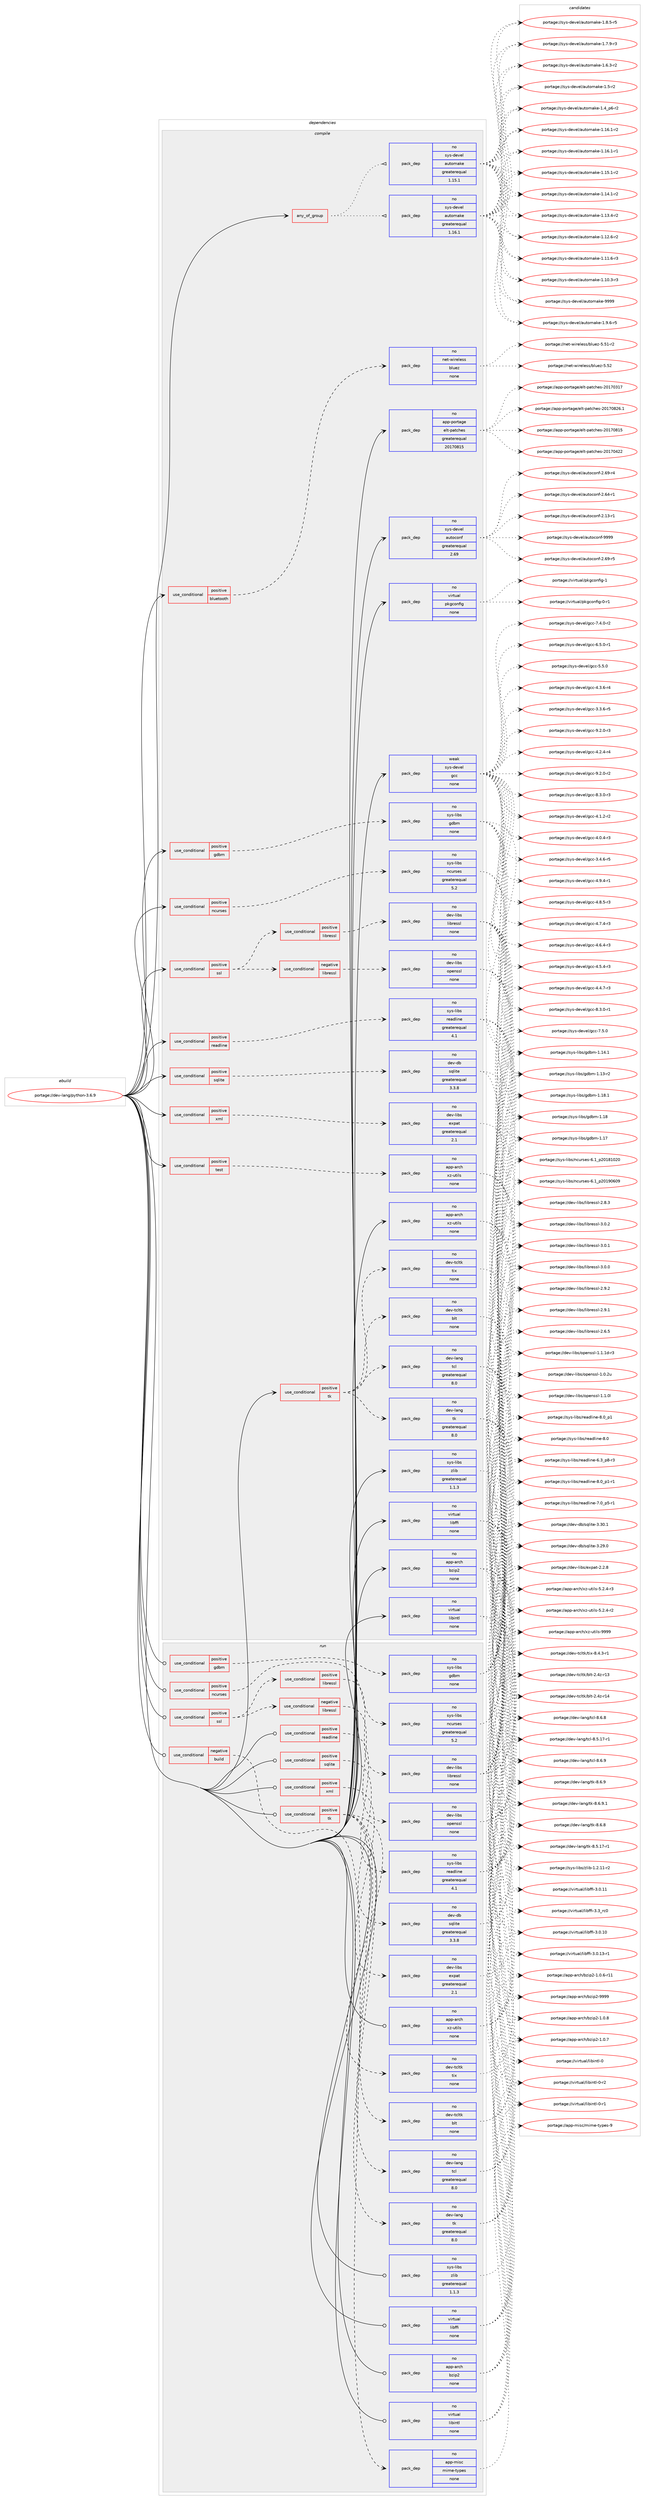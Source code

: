 digraph prolog {

# *************
# Graph options
# *************

newrank=true;
concentrate=true;
compound=true;
graph [rankdir=LR,fontname=Helvetica,fontsize=10,ranksep=1.5];#, ranksep=2.5, nodesep=0.2];
edge  [arrowhead=vee];
node  [fontname=Helvetica,fontsize=10];

# **********
# The ebuild
# **********

subgraph cluster_leftcol {
color=gray;
label=<<i>ebuild</i>>;
id [label="portage://dev-lang/python-3.6.9", color=red, width=4, href="../dev-lang/python-3.6.9.svg"];
}

# ****************
# The dependencies
# ****************

subgraph cluster_midcol {
color=gray;
label=<<i>dependencies</i>>;
subgraph cluster_compile {
fillcolor="#eeeeee";
style=filled;
label=<<i>compile</i>>;
subgraph any5213 {
dependency519030 [label=<<TABLE BORDER="0" CELLBORDER="1" CELLSPACING="0" CELLPADDING="4"><TR><TD CELLPADDING="10">any_of_group</TD></TR></TABLE>>, shape=none, color=red];subgraph pack386563 {
dependency519031 [label=<<TABLE BORDER="0" CELLBORDER="1" CELLSPACING="0" CELLPADDING="4" WIDTH="220"><TR><TD ROWSPAN="6" CELLPADDING="30">pack_dep</TD></TR><TR><TD WIDTH="110">no</TD></TR><TR><TD>sys-devel</TD></TR><TR><TD>automake</TD></TR><TR><TD>greaterequal</TD></TR><TR><TD>1.16.1</TD></TR></TABLE>>, shape=none, color=blue];
}
dependency519030:e -> dependency519031:w [weight=20,style="dotted",arrowhead="oinv"];
subgraph pack386564 {
dependency519032 [label=<<TABLE BORDER="0" CELLBORDER="1" CELLSPACING="0" CELLPADDING="4" WIDTH="220"><TR><TD ROWSPAN="6" CELLPADDING="30">pack_dep</TD></TR><TR><TD WIDTH="110">no</TD></TR><TR><TD>sys-devel</TD></TR><TR><TD>automake</TD></TR><TR><TD>greaterequal</TD></TR><TR><TD>1.15.1</TD></TR></TABLE>>, shape=none, color=blue];
}
dependency519030:e -> dependency519032:w [weight=20,style="dotted",arrowhead="oinv"];
}
id:e -> dependency519030:w [weight=20,style="solid",arrowhead="vee"];
subgraph cond127017 {
dependency519033 [label=<<TABLE BORDER="0" CELLBORDER="1" CELLSPACING="0" CELLPADDING="4"><TR><TD ROWSPAN="3" CELLPADDING="10">use_conditional</TD></TR><TR><TD>positive</TD></TR><TR><TD>bluetooth</TD></TR></TABLE>>, shape=none, color=red];
subgraph pack386565 {
dependency519034 [label=<<TABLE BORDER="0" CELLBORDER="1" CELLSPACING="0" CELLPADDING="4" WIDTH="220"><TR><TD ROWSPAN="6" CELLPADDING="30">pack_dep</TD></TR><TR><TD WIDTH="110">no</TD></TR><TR><TD>net-wireless</TD></TR><TR><TD>bluez</TD></TR><TR><TD>none</TD></TR><TR><TD></TD></TR></TABLE>>, shape=none, color=blue];
}
dependency519033:e -> dependency519034:w [weight=20,style="dashed",arrowhead="vee"];
}
id:e -> dependency519033:w [weight=20,style="solid",arrowhead="vee"];
subgraph cond127018 {
dependency519035 [label=<<TABLE BORDER="0" CELLBORDER="1" CELLSPACING="0" CELLPADDING="4"><TR><TD ROWSPAN="3" CELLPADDING="10">use_conditional</TD></TR><TR><TD>positive</TD></TR><TR><TD>gdbm</TD></TR></TABLE>>, shape=none, color=red];
subgraph pack386566 {
dependency519036 [label=<<TABLE BORDER="0" CELLBORDER="1" CELLSPACING="0" CELLPADDING="4" WIDTH="220"><TR><TD ROWSPAN="6" CELLPADDING="30">pack_dep</TD></TR><TR><TD WIDTH="110">no</TD></TR><TR><TD>sys-libs</TD></TR><TR><TD>gdbm</TD></TR><TR><TD>none</TD></TR><TR><TD></TD></TR></TABLE>>, shape=none, color=blue];
}
dependency519035:e -> dependency519036:w [weight=20,style="dashed",arrowhead="vee"];
}
id:e -> dependency519035:w [weight=20,style="solid",arrowhead="vee"];
subgraph cond127019 {
dependency519037 [label=<<TABLE BORDER="0" CELLBORDER="1" CELLSPACING="0" CELLPADDING="4"><TR><TD ROWSPAN="3" CELLPADDING="10">use_conditional</TD></TR><TR><TD>positive</TD></TR><TR><TD>ncurses</TD></TR></TABLE>>, shape=none, color=red];
subgraph pack386567 {
dependency519038 [label=<<TABLE BORDER="0" CELLBORDER="1" CELLSPACING="0" CELLPADDING="4" WIDTH="220"><TR><TD ROWSPAN="6" CELLPADDING="30">pack_dep</TD></TR><TR><TD WIDTH="110">no</TD></TR><TR><TD>sys-libs</TD></TR><TR><TD>ncurses</TD></TR><TR><TD>greaterequal</TD></TR><TR><TD>5.2</TD></TR></TABLE>>, shape=none, color=blue];
}
dependency519037:e -> dependency519038:w [weight=20,style="dashed",arrowhead="vee"];
}
id:e -> dependency519037:w [weight=20,style="solid",arrowhead="vee"];
subgraph cond127020 {
dependency519039 [label=<<TABLE BORDER="0" CELLBORDER="1" CELLSPACING="0" CELLPADDING="4"><TR><TD ROWSPAN="3" CELLPADDING="10">use_conditional</TD></TR><TR><TD>positive</TD></TR><TR><TD>readline</TD></TR></TABLE>>, shape=none, color=red];
subgraph pack386568 {
dependency519040 [label=<<TABLE BORDER="0" CELLBORDER="1" CELLSPACING="0" CELLPADDING="4" WIDTH="220"><TR><TD ROWSPAN="6" CELLPADDING="30">pack_dep</TD></TR><TR><TD WIDTH="110">no</TD></TR><TR><TD>sys-libs</TD></TR><TR><TD>readline</TD></TR><TR><TD>greaterequal</TD></TR><TR><TD>4.1</TD></TR></TABLE>>, shape=none, color=blue];
}
dependency519039:e -> dependency519040:w [weight=20,style="dashed",arrowhead="vee"];
}
id:e -> dependency519039:w [weight=20,style="solid",arrowhead="vee"];
subgraph cond127021 {
dependency519041 [label=<<TABLE BORDER="0" CELLBORDER="1" CELLSPACING="0" CELLPADDING="4"><TR><TD ROWSPAN="3" CELLPADDING="10">use_conditional</TD></TR><TR><TD>positive</TD></TR><TR><TD>sqlite</TD></TR></TABLE>>, shape=none, color=red];
subgraph pack386569 {
dependency519042 [label=<<TABLE BORDER="0" CELLBORDER="1" CELLSPACING="0" CELLPADDING="4" WIDTH="220"><TR><TD ROWSPAN="6" CELLPADDING="30">pack_dep</TD></TR><TR><TD WIDTH="110">no</TD></TR><TR><TD>dev-db</TD></TR><TR><TD>sqlite</TD></TR><TR><TD>greaterequal</TD></TR><TR><TD>3.3.8</TD></TR></TABLE>>, shape=none, color=blue];
}
dependency519041:e -> dependency519042:w [weight=20,style="dashed",arrowhead="vee"];
}
id:e -> dependency519041:w [weight=20,style="solid",arrowhead="vee"];
subgraph cond127022 {
dependency519043 [label=<<TABLE BORDER="0" CELLBORDER="1" CELLSPACING="0" CELLPADDING="4"><TR><TD ROWSPAN="3" CELLPADDING="10">use_conditional</TD></TR><TR><TD>positive</TD></TR><TR><TD>ssl</TD></TR></TABLE>>, shape=none, color=red];
subgraph cond127023 {
dependency519044 [label=<<TABLE BORDER="0" CELLBORDER="1" CELLSPACING="0" CELLPADDING="4"><TR><TD ROWSPAN="3" CELLPADDING="10">use_conditional</TD></TR><TR><TD>negative</TD></TR><TR><TD>libressl</TD></TR></TABLE>>, shape=none, color=red];
subgraph pack386570 {
dependency519045 [label=<<TABLE BORDER="0" CELLBORDER="1" CELLSPACING="0" CELLPADDING="4" WIDTH="220"><TR><TD ROWSPAN="6" CELLPADDING="30">pack_dep</TD></TR><TR><TD WIDTH="110">no</TD></TR><TR><TD>dev-libs</TD></TR><TR><TD>openssl</TD></TR><TR><TD>none</TD></TR><TR><TD></TD></TR></TABLE>>, shape=none, color=blue];
}
dependency519044:e -> dependency519045:w [weight=20,style="dashed",arrowhead="vee"];
}
dependency519043:e -> dependency519044:w [weight=20,style="dashed",arrowhead="vee"];
subgraph cond127024 {
dependency519046 [label=<<TABLE BORDER="0" CELLBORDER="1" CELLSPACING="0" CELLPADDING="4"><TR><TD ROWSPAN="3" CELLPADDING="10">use_conditional</TD></TR><TR><TD>positive</TD></TR><TR><TD>libressl</TD></TR></TABLE>>, shape=none, color=red];
subgraph pack386571 {
dependency519047 [label=<<TABLE BORDER="0" CELLBORDER="1" CELLSPACING="0" CELLPADDING="4" WIDTH="220"><TR><TD ROWSPAN="6" CELLPADDING="30">pack_dep</TD></TR><TR><TD WIDTH="110">no</TD></TR><TR><TD>dev-libs</TD></TR><TR><TD>libressl</TD></TR><TR><TD>none</TD></TR><TR><TD></TD></TR></TABLE>>, shape=none, color=blue];
}
dependency519046:e -> dependency519047:w [weight=20,style="dashed",arrowhead="vee"];
}
dependency519043:e -> dependency519046:w [weight=20,style="dashed",arrowhead="vee"];
}
id:e -> dependency519043:w [weight=20,style="solid",arrowhead="vee"];
subgraph cond127025 {
dependency519048 [label=<<TABLE BORDER="0" CELLBORDER="1" CELLSPACING="0" CELLPADDING="4"><TR><TD ROWSPAN="3" CELLPADDING="10">use_conditional</TD></TR><TR><TD>positive</TD></TR><TR><TD>test</TD></TR></TABLE>>, shape=none, color=red];
subgraph pack386572 {
dependency519049 [label=<<TABLE BORDER="0" CELLBORDER="1" CELLSPACING="0" CELLPADDING="4" WIDTH="220"><TR><TD ROWSPAN="6" CELLPADDING="30">pack_dep</TD></TR><TR><TD WIDTH="110">no</TD></TR><TR><TD>app-arch</TD></TR><TR><TD>xz-utils</TD></TR><TR><TD>none</TD></TR><TR><TD></TD></TR></TABLE>>, shape=none, color=blue];
}
dependency519048:e -> dependency519049:w [weight=20,style="dashed",arrowhead="vee"];
}
id:e -> dependency519048:w [weight=20,style="solid",arrowhead="vee"];
subgraph cond127026 {
dependency519050 [label=<<TABLE BORDER="0" CELLBORDER="1" CELLSPACING="0" CELLPADDING="4"><TR><TD ROWSPAN="3" CELLPADDING="10">use_conditional</TD></TR><TR><TD>positive</TD></TR><TR><TD>tk</TD></TR></TABLE>>, shape=none, color=red];
subgraph pack386573 {
dependency519051 [label=<<TABLE BORDER="0" CELLBORDER="1" CELLSPACING="0" CELLPADDING="4" WIDTH="220"><TR><TD ROWSPAN="6" CELLPADDING="30">pack_dep</TD></TR><TR><TD WIDTH="110">no</TD></TR><TR><TD>dev-lang</TD></TR><TR><TD>tcl</TD></TR><TR><TD>greaterequal</TD></TR><TR><TD>8.0</TD></TR></TABLE>>, shape=none, color=blue];
}
dependency519050:e -> dependency519051:w [weight=20,style="dashed",arrowhead="vee"];
subgraph pack386574 {
dependency519052 [label=<<TABLE BORDER="0" CELLBORDER="1" CELLSPACING="0" CELLPADDING="4" WIDTH="220"><TR><TD ROWSPAN="6" CELLPADDING="30">pack_dep</TD></TR><TR><TD WIDTH="110">no</TD></TR><TR><TD>dev-lang</TD></TR><TR><TD>tk</TD></TR><TR><TD>greaterequal</TD></TR><TR><TD>8.0</TD></TR></TABLE>>, shape=none, color=blue];
}
dependency519050:e -> dependency519052:w [weight=20,style="dashed",arrowhead="vee"];
subgraph pack386575 {
dependency519053 [label=<<TABLE BORDER="0" CELLBORDER="1" CELLSPACING="0" CELLPADDING="4" WIDTH="220"><TR><TD ROWSPAN="6" CELLPADDING="30">pack_dep</TD></TR><TR><TD WIDTH="110">no</TD></TR><TR><TD>dev-tcltk</TD></TR><TR><TD>blt</TD></TR><TR><TD>none</TD></TR><TR><TD></TD></TR></TABLE>>, shape=none, color=blue];
}
dependency519050:e -> dependency519053:w [weight=20,style="dashed",arrowhead="vee"];
subgraph pack386576 {
dependency519054 [label=<<TABLE BORDER="0" CELLBORDER="1" CELLSPACING="0" CELLPADDING="4" WIDTH="220"><TR><TD ROWSPAN="6" CELLPADDING="30">pack_dep</TD></TR><TR><TD WIDTH="110">no</TD></TR><TR><TD>dev-tcltk</TD></TR><TR><TD>tix</TD></TR><TR><TD>none</TD></TR><TR><TD></TD></TR></TABLE>>, shape=none, color=blue];
}
dependency519050:e -> dependency519054:w [weight=20,style="dashed",arrowhead="vee"];
}
id:e -> dependency519050:w [weight=20,style="solid",arrowhead="vee"];
subgraph cond127027 {
dependency519055 [label=<<TABLE BORDER="0" CELLBORDER="1" CELLSPACING="0" CELLPADDING="4"><TR><TD ROWSPAN="3" CELLPADDING="10">use_conditional</TD></TR><TR><TD>positive</TD></TR><TR><TD>xml</TD></TR></TABLE>>, shape=none, color=red];
subgraph pack386577 {
dependency519056 [label=<<TABLE BORDER="0" CELLBORDER="1" CELLSPACING="0" CELLPADDING="4" WIDTH="220"><TR><TD ROWSPAN="6" CELLPADDING="30">pack_dep</TD></TR><TR><TD WIDTH="110">no</TD></TR><TR><TD>dev-libs</TD></TR><TR><TD>expat</TD></TR><TR><TD>greaterequal</TD></TR><TR><TD>2.1</TD></TR></TABLE>>, shape=none, color=blue];
}
dependency519055:e -> dependency519056:w [weight=20,style="dashed",arrowhead="vee"];
}
id:e -> dependency519055:w [weight=20,style="solid",arrowhead="vee"];
subgraph pack386578 {
dependency519057 [label=<<TABLE BORDER="0" CELLBORDER="1" CELLSPACING="0" CELLPADDING="4" WIDTH="220"><TR><TD ROWSPAN="6" CELLPADDING="30">pack_dep</TD></TR><TR><TD WIDTH="110">no</TD></TR><TR><TD>app-arch</TD></TR><TR><TD>bzip2</TD></TR><TR><TD>none</TD></TR><TR><TD></TD></TR></TABLE>>, shape=none, color=blue];
}
id:e -> dependency519057:w [weight=20,style="solid",arrowhead="vee"];
subgraph pack386579 {
dependency519058 [label=<<TABLE BORDER="0" CELLBORDER="1" CELLSPACING="0" CELLPADDING="4" WIDTH="220"><TR><TD ROWSPAN="6" CELLPADDING="30">pack_dep</TD></TR><TR><TD WIDTH="110">no</TD></TR><TR><TD>app-arch</TD></TR><TR><TD>xz-utils</TD></TR><TR><TD>none</TD></TR><TR><TD></TD></TR></TABLE>>, shape=none, color=blue];
}
id:e -> dependency519058:w [weight=20,style="solid",arrowhead="vee"];
subgraph pack386580 {
dependency519059 [label=<<TABLE BORDER="0" CELLBORDER="1" CELLSPACING="0" CELLPADDING="4" WIDTH="220"><TR><TD ROWSPAN="6" CELLPADDING="30">pack_dep</TD></TR><TR><TD WIDTH="110">no</TD></TR><TR><TD>app-portage</TD></TR><TR><TD>elt-patches</TD></TR><TR><TD>greaterequal</TD></TR><TR><TD>20170815</TD></TR></TABLE>>, shape=none, color=blue];
}
id:e -> dependency519059:w [weight=20,style="solid",arrowhead="vee"];
subgraph pack386581 {
dependency519060 [label=<<TABLE BORDER="0" CELLBORDER="1" CELLSPACING="0" CELLPADDING="4" WIDTH="220"><TR><TD ROWSPAN="6" CELLPADDING="30">pack_dep</TD></TR><TR><TD WIDTH="110">no</TD></TR><TR><TD>sys-devel</TD></TR><TR><TD>autoconf</TD></TR><TR><TD>greaterequal</TD></TR><TR><TD>2.69</TD></TR></TABLE>>, shape=none, color=blue];
}
id:e -> dependency519060:w [weight=20,style="solid",arrowhead="vee"];
subgraph pack386582 {
dependency519061 [label=<<TABLE BORDER="0" CELLBORDER="1" CELLSPACING="0" CELLPADDING="4" WIDTH="220"><TR><TD ROWSPAN="6" CELLPADDING="30">pack_dep</TD></TR><TR><TD WIDTH="110">no</TD></TR><TR><TD>sys-libs</TD></TR><TR><TD>zlib</TD></TR><TR><TD>greaterequal</TD></TR><TR><TD>1.1.3</TD></TR></TABLE>>, shape=none, color=blue];
}
id:e -> dependency519061:w [weight=20,style="solid",arrowhead="vee"];
subgraph pack386583 {
dependency519062 [label=<<TABLE BORDER="0" CELLBORDER="1" CELLSPACING="0" CELLPADDING="4" WIDTH="220"><TR><TD ROWSPAN="6" CELLPADDING="30">pack_dep</TD></TR><TR><TD WIDTH="110">no</TD></TR><TR><TD>virtual</TD></TR><TR><TD>libffi</TD></TR><TR><TD>none</TD></TR><TR><TD></TD></TR></TABLE>>, shape=none, color=blue];
}
id:e -> dependency519062:w [weight=20,style="solid",arrowhead="vee"];
subgraph pack386584 {
dependency519063 [label=<<TABLE BORDER="0" CELLBORDER="1" CELLSPACING="0" CELLPADDING="4" WIDTH="220"><TR><TD ROWSPAN="6" CELLPADDING="30">pack_dep</TD></TR><TR><TD WIDTH="110">no</TD></TR><TR><TD>virtual</TD></TR><TR><TD>libintl</TD></TR><TR><TD>none</TD></TR><TR><TD></TD></TR></TABLE>>, shape=none, color=blue];
}
id:e -> dependency519063:w [weight=20,style="solid",arrowhead="vee"];
subgraph pack386585 {
dependency519064 [label=<<TABLE BORDER="0" CELLBORDER="1" CELLSPACING="0" CELLPADDING="4" WIDTH="220"><TR><TD ROWSPAN="6" CELLPADDING="30">pack_dep</TD></TR><TR><TD WIDTH="110">no</TD></TR><TR><TD>virtual</TD></TR><TR><TD>pkgconfig</TD></TR><TR><TD>none</TD></TR><TR><TD></TD></TR></TABLE>>, shape=none, color=blue];
}
id:e -> dependency519064:w [weight=20,style="solid",arrowhead="vee"];
subgraph pack386586 {
dependency519065 [label=<<TABLE BORDER="0" CELLBORDER="1" CELLSPACING="0" CELLPADDING="4" WIDTH="220"><TR><TD ROWSPAN="6" CELLPADDING="30">pack_dep</TD></TR><TR><TD WIDTH="110">weak</TD></TR><TR><TD>sys-devel</TD></TR><TR><TD>gcc</TD></TR><TR><TD>none</TD></TR><TR><TD></TD></TR></TABLE>>, shape=none, color=blue];
}
id:e -> dependency519065:w [weight=20,style="solid",arrowhead="vee"];
}
subgraph cluster_compileandrun {
fillcolor="#eeeeee";
style=filled;
label=<<i>compile and run</i>>;
}
subgraph cluster_run {
fillcolor="#eeeeee";
style=filled;
label=<<i>run</i>>;
subgraph cond127028 {
dependency519066 [label=<<TABLE BORDER="0" CELLBORDER="1" CELLSPACING="0" CELLPADDING="4"><TR><TD ROWSPAN="3" CELLPADDING="10">use_conditional</TD></TR><TR><TD>negative</TD></TR><TR><TD>build</TD></TR></TABLE>>, shape=none, color=red];
subgraph pack386587 {
dependency519067 [label=<<TABLE BORDER="0" CELLBORDER="1" CELLSPACING="0" CELLPADDING="4" WIDTH="220"><TR><TD ROWSPAN="6" CELLPADDING="30">pack_dep</TD></TR><TR><TD WIDTH="110">no</TD></TR><TR><TD>app-misc</TD></TR><TR><TD>mime-types</TD></TR><TR><TD>none</TD></TR><TR><TD></TD></TR></TABLE>>, shape=none, color=blue];
}
dependency519066:e -> dependency519067:w [weight=20,style="dashed",arrowhead="vee"];
}
id:e -> dependency519066:w [weight=20,style="solid",arrowhead="odot"];
subgraph cond127029 {
dependency519068 [label=<<TABLE BORDER="0" CELLBORDER="1" CELLSPACING="0" CELLPADDING="4"><TR><TD ROWSPAN="3" CELLPADDING="10">use_conditional</TD></TR><TR><TD>positive</TD></TR><TR><TD>gdbm</TD></TR></TABLE>>, shape=none, color=red];
subgraph pack386588 {
dependency519069 [label=<<TABLE BORDER="0" CELLBORDER="1" CELLSPACING="0" CELLPADDING="4" WIDTH="220"><TR><TD ROWSPAN="6" CELLPADDING="30">pack_dep</TD></TR><TR><TD WIDTH="110">no</TD></TR><TR><TD>sys-libs</TD></TR><TR><TD>gdbm</TD></TR><TR><TD>none</TD></TR><TR><TD></TD></TR></TABLE>>, shape=none, color=blue];
}
dependency519068:e -> dependency519069:w [weight=20,style="dashed",arrowhead="vee"];
}
id:e -> dependency519068:w [weight=20,style="solid",arrowhead="odot"];
subgraph cond127030 {
dependency519070 [label=<<TABLE BORDER="0" CELLBORDER="1" CELLSPACING="0" CELLPADDING="4"><TR><TD ROWSPAN="3" CELLPADDING="10">use_conditional</TD></TR><TR><TD>positive</TD></TR><TR><TD>ncurses</TD></TR></TABLE>>, shape=none, color=red];
subgraph pack386589 {
dependency519071 [label=<<TABLE BORDER="0" CELLBORDER="1" CELLSPACING="0" CELLPADDING="4" WIDTH="220"><TR><TD ROWSPAN="6" CELLPADDING="30">pack_dep</TD></TR><TR><TD WIDTH="110">no</TD></TR><TR><TD>sys-libs</TD></TR><TR><TD>ncurses</TD></TR><TR><TD>greaterequal</TD></TR><TR><TD>5.2</TD></TR></TABLE>>, shape=none, color=blue];
}
dependency519070:e -> dependency519071:w [weight=20,style="dashed",arrowhead="vee"];
}
id:e -> dependency519070:w [weight=20,style="solid",arrowhead="odot"];
subgraph cond127031 {
dependency519072 [label=<<TABLE BORDER="0" CELLBORDER="1" CELLSPACING="0" CELLPADDING="4"><TR><TD ROWSPAN="3" CELLPADDING="10">use_conditional</TD></TR><TR><TD>positive</TD></TR><TR><TD>readline</TD></TR></TABLE>>, shape=none, color=red];
subgraph pack386590 {
dependency519073 [label=<<TABLE BORDER="0" CELLBORDER="1" CELLSPACING="0" CELLPADDING="4" WIDTH="220"><TR><TD ROWSPAN="6" CELLPADDING="30">pack_dep</TD></TR><TR><TD WIDTH="110">no</TD></TR><TR><TD>sys-libs</TD></TR><TR><TD>readline</TD></TR><TR><TD>greaterequal</TD></TR><TR><TD>4.1</TD></TR></TABLE>>, shape=none, color=blue];
}
dependency519072:e -> dependency519073:w [weight=20,style="dashed",arrowhead="vee"];
}
id:e -> dependency519072:w [weight=20,style="solid",arrowhead="odot"];
subgraph cond127032 {
dependency519074 [label=<<TABLE BORDER="0" CELLBORDER="1" CELLSPACING="0" CELLPADDING="4"><TR><TD ROWSPAN="3" CELLPADDING="10">use_conditional</TD></TR><TR><TD>positive</TD></TR><TR><TD>sqlite</TD></TR></TABLE>>, shape=none, color=red];
subgraph pack386591 {
dependency519075 [label=<<TABLE BORDER="0" CELLBORDER="1" CELLSPACING="0" CELLPADDING="4" WIDTH="220"><TR><TD ROWSPAN="6" CELLPADDING="30">pack_dep</TD></TR><TR><TD WIDTH="110">no</TD></TR><TR><TD>dev-db</TD></TR><TR><TD>sqlite</TD></TR><TR><TD>greaterequal</TD></TR><TR><TD>3.3.8</TD></TR></TABLE>>, shape=none, color=blue];
}
dependency519074:e -> dependency519075:w [weight=20,style="dashed",arrowhead="vee"];
}
id:e -> dependency519074:w [weight=20,style="solid",arrowhead="odot"];
subgraph cond127033 {
dependency519076 [label=<<TABLE BORDER="0" CELLBORDER="1" CELLSPACING="0" CELLPADDING="4"><TR><TD ROWSPAN="3" CELLPADDING="10">use_conditional</TD></TR><TR><TD>positive</TD></TR><TR><TD>ssl</TD></TR></TABLE>>, shape=none, color=red];
subgraph cond127034 {
dependency519077 [label=<<TABLE BORDER="0" CELLBORDER="1" CELLSPACING="0" CELLPADDING="4"><TR><TD ROWSPAN="3" CELLPADDING="10">use_conditional</TD></TR><TR><TD>negative</TD></TR><TR><TD>libressl</TD></TR></TABLE>>, shape=none, color=red];
subgraph pack386592 {
dependency519078 [label=<<TABLE BORDER="0" CELLBORDER="1" CELLSPACING="0" CELLPADDING="4" WIDTH="220"><TR><TD ROWSPAN="6" CELLPADDING="30">pack_dep</TD></TR><TR><TD WIDTH="110">no</TD></TR><TR><TD>dev-libs</TD></TR><TR><TD>openssl</TD></TR><TR><TD>none</TD></TR><TR><TD></TD></TR></TABLE>>, shape=none, color=blue];
}
dependency519077:e -> dependency519078:w [weight=20,style="dashed",arrowhead="vee"];
}
dependency519076:e -> dependency519077:w [weight=20,style="dashed",arrowhead="vee"];
subgraph cond127035 {
dependency519079 [label=<<TABLE BORDER="0" CELLBORDER="1" CELLSPACING="0" CELLPADDING="4"><TR><TD ROWSPAN="3" CELLPADDING="10">use_conditional</TD></TR><TR><TD>positive</TD></TR><TR><TD>libressl</TD></TR></TABLE>>, shape=none, color=red];
subgraph pack386593 {
dependency519080 [label=<<TABLE BORDER="0" CELLBORDER="1" CELLSPACING="0" CELLPADDING="4" WIDTH="220"><TR><TD ROWSPAN="6" CELLPADDING="30">pack_dep</TD></TR><TR><TD WIDTH="110">no</TD></TR><TR><TD>dev-libs</TD></TR><TR><TD>libressl</TD></TR><TR><TD>none</TD></TR><TR><TD></TD></TR></TABLE>>, shape=none, color=blue];
}
dependency519079:e -> dependency519080:w [weight=20,style="dashed",arrowhead="vee"];
}
dependency519076:e -> dependency519079:w [weight=20,style="dashed",arrowhead="vee"];
}
id:e -> dependency519076:w [weight=20,style="solid",arrowhead="odot"];
subgraph cond127036 {
dependency519081 [label=<<TABLE BORDER="0" CELLBORDER="1" CELLSPACING="0" CELLPADDING="4"><TR><TD ROWSPAN="3" CELLPADDING="10">use_conditional</TD></TR><TR><TD>positive</TD></TR><TR><TD>tk</TD></TR></TABLE>>, shape=none, color=red];
subgraph pack386594 {
dependency519082 [label=<<TABLE BORDER="0" CELLBORDER="1" CELLSPACING="0" CELLPADDING="4" WIDTH="220"><TR><TD ROWSPAN="6" CELLPADDING="30">pack_dep</TD></TR><TR><TD WIDTH="110">no</TD></TR><TR><TD>dev-lang</TD></TR><TR><TD>tcl</TD></TR><TR><TD>greaterequal</TD></TR><TR><TD>8.0</TD></TR></TABLE>>, shape=none, color=blue];
}
dependency519081:e -> dependency519082:w [weight=20,style="dashed",arrowhead="vee"];
subgraph pack386595 {
dependency519083 [label=<<TABLE BORDER="0" CELLBORDER="1" CELLSPACING="0" CELLPADDING="4" WIDTH="220"><TR><TD ROWSPAN="6" CELLPADDING="30">pack_dep</TD></TR><TR><TD WIDTH="110">no</TD></TR><TR><TD>dev-lang</TD></TR><TR><TD>tk</TD></TR><TR><TD>greaterequal</TD></TR><TR><TD>8.0</TD></TR></TABLE>>, shape=none, color=blue];
}
dependency519081:e -> dependency519083:w [weight=20,style="dashed",arrowhead="vee"];
subgraph pack386596 {
dependency519084 [label=<<TABLE BORDER="0" CELLBORDER="1" CELLSPACING="0" CELLPADDING="4" WIDTH="220"><TR><TD ROWSPAN="6" CELLPADDING="30">pack_dep</TD></TR><TR><TD WIDTH="110">no</TD></TR><TR><TD>dev-tcltk</TD></TR><TR><TD>blt</TD></TR><TR><TD>none</TD></TR><TR><TD></TD></TR></TABLE>>, shape=none, color=blue];
}
dependency519081:e -> dependency519084:w [weight=20,style="dashed",arrowhead="vee"];
subgraph pack386597 {
dependency519085 [label=<<TABLE BORDER="0" CELLBORDER="1" CELLSPACING="0" CELLPADDING="4" WIDTH="220"><TR><TD ROWSPAN="6" CELLPADDING="30">pack_dep</TD></TR><TR><TD WIDTH="110">no</TD></TR><TR><TD>dev-tcltk</TD></TR><TR><TD>tix</TD></TR><TR><TD>none</TD></TR><TR><TD></TD></TR></TABLE>>, shape=none, color=blue];
}
dependency519081:e -> dependency519085:w [weight=20,style="dashed",arrowhead="vee"];
}
id:e -> dependency519081:w [weight=20,style="solid",arrowhead="odot"];
subgraph cond127037 {
dependency519086 [label=<<TABLE BORDER="0" CELLBORDER="1" CELLSPACING="0" CELLPADDING="4"><TR><TD ROWSPAN="3" CELLPADDING="10">use_conditional</TD></TR><TR><TD>positive</TD></TR><TR><TD>xml</TD></TR></TABLE>>, shape=none, color=red];
subgraph pack386598 {
dependency519087 [label=<<TABLE BORDER="0" CELLBORDER="1" CELLSPACING="0" CELLPADDING="4" WIDTH="220"><TR><TD ROWSPAN="6" CELLPADDING="30">pack_dep</TD></TR><TR><TD WIDTH="110">no</TD></TR><TR><TD>dev-libs</TD></TR><TR><TD>expat</TD></TR><TR><TD>greaterequal</TD></TR><TR><TD>2.1</TD></TR></TABLE>>, shape=none, color=blue];
}
dependency519086:e -> dependency519087:w [weight=20,style="dashed",arrowhead="vee"];
}
id:e -> dependency519086:w [weight=20,style="solid",arrowhead="odot"];
subgraph pack386599 {
dependency519088 [label=<<TABLE BORDER="0" CELLBORDER="1" CELLSPACING="0" CELLPADDING="4" WIDTH="220"><TR><TD ROWSPAN="6" CELLPADDING="30">pack_dep</TD></TR><TR><TD WIDTH="110">no</TD></TR><TR><TD>app-arch</TD></TR><TR><TD>bzip2</TD></TR><TR><TD>none</TD></TR><TR><TD></TD></TR></TABLE>>, shape=none, color=blue];
}
id:e -> dependency519088:w [weight=20,style="solid",arrowhead="odot"];
subgraph pack386600 {
dependency519089 [label=<<TABLE BORDER="0" CELLBORDER="1" CELLSPACING="0" CELLPADDING="4" WIDTH="220"><TR><TD ROWSPAN="6" CELLPADDING="30">pack_dep</TD></TR><TR><TD WIDTH="110">no</TD></TR><TR><TD>app-arch</TD></TR><TR><TD>xz-utils</TD></TR><TR><TD>none</TD></TR><TR><TD></TD></TR></TABLE>>, shape=none, color=blue];
}
id:e -> dependency519089:w [weight=20,style="solid",arrowhead="odot"];
subgraph pack386601 {
dependency519090 [label=<<TABLE BORDER="0" CELLBORDER="1" CELLSPACING="0" CELLPADDING="4" WIDTH="220"><TR><TD ROWSPAN="6" CELLPADDING="30">pack_dep</TD></TR><TR><TD WIDTH="110">no</TD></TR><TR><TD>sys-libs</TD></TR><TR><TD>zlib</TD></TR><TR><TD>greaterequal</TD></TR><TR><TD>1.1.3</TD></TR></TABLE>>, shape=none, color=blue];
}
id:e -> dependency519090:w [weight=20,style="solid",arrowhead="odot"];
subgraph pack386602 {
dependency519091 [label=<<TABLE BORDER="0" CELLBORDER="1" CELLSPACING="0" CELLPADDING="4" WIDTH="220"><TR><TD ROWSPAN="6" CELLPADDING="30">pack_dep</TD></TR><TR><TD WIDTH="110">no</TD></TR><TR><TD>virtual</TD></TR><TR><TD>libffi</TD></TR><TR><TD>none</TD></TR><TR><TD></TD></TR></TABLE>>, shape=none, color=blue];
}
id:e -> dependency519091:w [weight=20,style="solid",arrowhead="odot"];
subgraph pack386603 {
dependency519092 [label=<<TABLE BORDER="0" CELLBORDER="1" CELLSPACING="0" CELLPADDING="4" WIDTH="220"><TR><TD ROWSPAN="6" CELLPADDING="30">pack_dep</TD></TR><TR><TD WIDTH="110">no</TD></TR><TR><TD>virtual</TD></TR><TR><TD>libintl</TD></TR><TR><TD>none</TD></TR><TR><TD></TD></TR></TABLE>>, shape=none, color=blue];
}
id:e -> dependency519092:w [weight=20,style="solid",arrowhead="odot"];
}
}

# **************
# The candidates
# **************

subgraph cluster_choices {
rank=same;
color=gray;
label=<<i>candidates</i>>;

subgraph choice386563 {
color=black;
nodesep=1;
choice115121115451001011181011084797117116111109971071014557575757 [label="portage://sys-devel/automake-9999", color=red, width=4,href="../sys-devel/automake-9999.svg"];
choice115121115451001011181011084797117116111109971071014549465746544511453 [label="portage://sys-devel/automake-1.9.6-r5", color=red, width=4,href="../sys-devel/automake-1.9.6-r5.svg"];
choice115121115451001011181011084797117116111109971071014549465646534511453 [label="portage://sys-devel/automake-1.8.5-r5", color=red, width=4,href="../sys-devel/automake-1.8.5-r5.svg"];
choice115121115451001011181011084797117116111109971071014549465546574511451 [label="portage://sys-devel/automake-1.7.9-r3", color=red, width=4,href="../sys-devel/automake-1.7.9-r3.svg"];
choice115121115451001011181011084797117116111109971071014549465446514511450 [label="portage://sys-devel/automake-1.6.3-r2", color=red, width=4,href="../sys-devel/automake-1.6.3-r2.svg"];
choice11512111545100101118101108479711711611110997107101454946534511450 [label="portage://sys-devel/automake-1.5-r2", color=red, width=4,href="../sys-devel/automake-1.5-r2.svg"];
choice115121115451001011181011084797117116111109971071014549465295112544511450 [label="portage://sys-devel/automake-1.4_p6-r2", color=red, width=4,href="../sys-devel/automake-1.4_p6-r2.svg"];
choice11512111545100101118101108479711711611110997107101454946495446494511450 [label="portage://sys-devel/automake-1.16.1-r2", color=red, width=4,href="../sys-devel/automake-1.16.1-r2.svg"];
choice11512111545100101118101108479711711611110997107101454946495446494511449 [label="portage://sys-devel/automake-1.16.1-r1", color=red, width=4,href="../sys-devel/automake-1.16.1-r1.svg"];
choice11512111545100101118101108479711711611110997107101454946495346494511450 [label="portage://sys-devel/automake-1.15.1-r2", color=red, width=4,href="../sys-devel/automake-1.15.1-r2.svg"];
choice11512111545100101118101108479711711611110997107101454946495246494511450 [label="portage://sys-devel/automake-1.14.1-r2", color=red, width=4,href="../sys-devel/automake-1.14.1-r2.svg"];
choice11512111545100101118101108479711711611110997107101454946495146524511450 [label="portage://sys-devel/automake-1.13.4-r2", color=red, width=4,href="../sys-devel/automake-1.13.4-r2.svg"];
choice11512111545100101118101108479711711611110997107101454946495046544511450 [label="portage://sys-devel/automake-1.12.6-r2", color=red, width=4,href="../sys-devel/automake-1.12.6-r2.svg"];
choice11512111545100101118101108479711711611110997107101454946494946544511451 [label="portage://sys-devel/automake-1.11.6-r3", color=red, width=4,href="../sys-devel/automake-1.11.6-r3.svg"];
choice11512111545100101118101108479711711611110997107101454946494846514511451 [label="portage://sys-devel/automake-1.10.3-r3", color=red, width=4,href="../sys-devel/automake-1.10.3-r3.svg"];
dependency519031:e -> choice115121115451001011181011084797117116111109971071014557575757:w [style=dotted,weight="100"];
dependency519031:e -> choice115121115451001011181011084797117116111109971071014549465746544511453:w [style=dotted,weight="100"];
dependency519031:e -> choice115121115451001011181011084797117116111109971071014549465646534511453:w [style=dotted,weight="100"];
dependency519031:e -> choice115121115451001011181011084797117116111109971071014549465546574511451:w [style=dotted,weight="100"];
dependency519031:e -> choice115121115451001011181011084797117116111109971071014549465446514511450:w [style=dotted,weight="100"];
dependency519031:e -> choice11512111545100101118101108479711711611110997107101454946534511450:w [style=dotted,weight="100"];
dependency519031:e -> choice115121115451001011181011084797117116111109971071014549465295112544511450:w [style=dotted,weight="100"];
dependency519031:e -> choice11512111545100101118101108479711711611110997107101454946495446494511450:w [style=dotted,weight="100"];
dependency519031:e -> choice11512111545100101118101108479711711611110997107101454946495446494511449:w [style=dotted,weight="100"];
dependency519031:e -> choice11512111545100101118101108479711711611110997107101454946495346494511450:w [style=dotted,weight="100"];
dependency519031:e -> choice11512111545100101118101108479711711611110997107101454946495246494511450:w [style=dotted,weight="100"];
dependency519031:e -> choice11512111545100101118101108479711711611110997107101454946495146524511450:w [style=dotted,weight="100"];
dependency519031:e -> choice11512111545100101118101108479711711611110997107101454946495046544511450:w [style=dotted,weight="100"];
dependency519031:e -> choice11512111545100101118101108479711711611110997107101454946494946544511451:w [style=dotted,weight="100"];
dependency519031:e -> choice11512111545100101118101108479711711611110997107101454946494846514511451:w [style=dotted,weight="100"];
}
subgraph choice386564 {
color=black;
nodesep=1;
choice115121115451001011181011084797117116111109971071014557575757 [label="portage://sys-devel/automake-9999", color=red, width=4,href="../sys-devel/automake-9999.svg"];
choice115121115451001011181011084797117116111109971071014549465746544511453 [label="portage://sys-devel/automake-1.9.6-r5", color=red, width=4,href="../sys-devel/automake-1.9.6-r5.svg"];
choice115121115451001011181011084797117116111109971071014549465646534511453 [label="portage://sys-devel/automake-1.8.5-r5", color=red, width=4,href="../sys-devel/automake-1.8.5-r5.svg"];
choice115121115451001011181011084797117116111109971071014549465546574511451 [label="portage://sys-devel/automake-1.7.9-r3", color=red, width=4,href="../sys-devel/automake-1.7.9-r3.svg"];
choice115121115451001011181011084797117116111109971071014549465446514511450 [label="portage://sys-devel/automake-1.6.3-r2", color=red, width=4,href="../sys-devel/automake-1.6.3-r2.svg"];
choice11512111545100101118101108479711711611110997107101454946534511450 [label="portage://sys-devel/automake-1.5-r2", color=red, width=4,href="../sys-devel/automake-1.5-r2.svg"];
choice115121115451001011181011084797117116111109971071014549465295112544511450 [label="portage://sys-devel/automake-1.4_p6-r2", color=red, width=4,href="../sys-devel/automake-1.4_p6-r2.svg"];
choice11512111545100101118101108479711711611110997107101454946495446494511450 [label="portage://sys-devel/automake-1.16.1-r2", color=red, width=4,href="../sys-devel/automake-1.16.1-r2.svg"];
choice11512111545100101118101108479711711611110997107101454946495446494511449 [label="portage://sys-devel/automake-1.16.1-r1", color=red, width=4,href="../sys-devel/automake-1.16.1-r1.svg"];
choice11512111545100101118101108479711711611110997107101454946495346494511450 [label="portage://sys-devel/automake-1.15.1-r2", color=red, width=4,href="../sys-devel/automake-1.15.1-r2.svg"];
choice11512111545100101118101108479711711611110997107101454946495246494511450 [label="portage://sys-devel/automake-1.14.1-r2", color=red, width=4,href="../sys-devel/automake-1.14.1-r2.svg"];
choice11512111545100101118101108479711711611110997107101454946495146524511450 [label="portage://sys-devel/automake-1.13.4-r2", color=red, width=4,href="../sys-devel/automake-1.13.4-r2.svg"];
choice11512111545100101118101108479711711611110997107101454946495046544511450 [label="portage://sys-devel/automake-1.12.6-r2", color=red, width=4,href="../sys-devel/automake-1.12.6-r2.svg"];
choice11512111545100101118101108479711711611110997107101454946494946544511451 [label="portage://sys-devel/automake-1.11.6-r3", color=red, width=4,href="../sys-devel/automake-1.11.6-r3.svg"];
choice11512111545100101118101108479711711611110997107101454946494846514511451 [label="portage://sys-devel/automake-1.10.3-r3", color=red, width=4,href="../sys-devel/automake-1.10.3-r3.svg"];
dependency519032:e -> choice115121115451001011181011084797117116111109971071014557575757:w [style=dotted,weight="100"];
dependency519032:e -> choice115121115451001011181011084797117116111109971071014549465746544511453:w [style=dotted,weight="100"];
dependency519032:e -> choice115121115451001011181011084797117116111109971071014549465646534511453:w [style=dotted,weight="100"];
dependency519032:e -> choice115121115451001011181011084797117116111109971071014549465546574511451:w [style=dotted,weight="100"];
dependency519032:e -> choice115121115451001011181011084797117116111109971071014549465446514511450:w [style=dotted,weight="100"];
dependency519032:e -> choice11512111545100101118101108479711711611110997107101454946534511450:w [style=dotted,weight="100"];
dependency519032:e -> choice115121115451001011181011084797117116111109971071014549465295112544511450:w [style=dotted,weight="100"];
dependency519032:e -> choice11512111545100101118101108479711711611110997107101454946495446494511450:w [style=dotted,weight="100"];
dependency519032:e -> choice11512111545100101118101108479711711611110997107101454946495446494511449:w [style=dotted,weight="100"];
dependency519032:e -> choice11512111545100101118101108479711711611110997107101454946495346494511450:w [style=dotted,weight="100"];
dependency519032:e -> choice11512111545100101118101108479711711611110997107101454946495246494511450:w [style=dotted,weight="100"];
dependency519032:e -> choice11512111545100101118101108479711711611110997107101454946495146524511450:w [style=dotted,weight="100"];
dependency519032:e -> choice11512111545100101118101108479711711611110997107101454946495046544511450:w [style=dotted,weight="100"];
dependency519032:e -> choice11512111545100101118101108479711711611110997107101454946494946544511451:w [style=dotted,weight="100"];
dependency519032:e -> choice11512111545100101118101108479711711611110997107101454946494846514511451:w [style=dotted,weight="100"];
}
subgraph choice386565 {
color=black;
nodesep=1;
choice1101011164511910511410110810111511547981081171011224553465350 [label="portage://net-wireless/bluez-5.52", color=red, width=4,href="../net-wireless/bluez-5.52.svg"];
choice11010111645119105114101108101115115479810811710112245534653494511450 [label="portage://net-wireless/bluez-5.51-r2", color=red, width=4,href="../net-wireless/bluez-5.51-r2.svg"];
dependency519034:e -> choice1101011164511910511410110810111511547981081171011224553465350:w [style=dotted,weight="100"];
dependency519034:e -> choice11010111645119105114101108101115115479810811710112245534653494511450:w [style=dotted,weight="100"];
}
subgraph choice386566 {
color=black;
nodesep=1;
choice1151211154510810598115471031009810945494649564649 [label="portage://sys-libs/gdbm-1.18.1", color=red, width=4,href="../sys-libs/gdbm-1.18.1.svg"];
choice115121115451081059811547103100981094549464956 [label="portage://sys-libs/gdbm-1.18", color=red, width=4,href="../sys-libs/gdbm-1.18.svg"];
choice115121115451081059811547103100981094549464955 [label="portage://sys-libs/gdbm-1.17", color=red, width=4,href="../sys-libs/gdbm-1.17.svg"];
choice1151211154510810598115471031009810945494649524649 [label="portage://sys-libs/gdbm-1.14.1", color=red, width=4,href="../sys-libs/gdbm-1.14.1.svg"];
choice1151211154510810598115471031009810945494649514511450 [label="portage://sys-libs/gdbm-1.13-r2", color=red, width=4,href="../sys-libs/gdbm-1.13-r2.svg"];
dependency519036:e -> choice1151211154510810598115471031009810945494649564649:w [style=dotted,weight="100"];
dependency519036:e -> choice115121115451081059811547103100981094549464956:w [style=dotted,weight="100"];
dependency519036:e -> choice115121115451081059811547103100981094549464955:w [style=dotted,weight="100"];
dependency519036:e -> choice1151211154510810598115471031009810945494649524649:w [style=dotted,weight="100"];
dependency519036:e -> choice1151211154510810598115471031009810945494649514511450:w [style=dotted,weight="100"];
}
subgraph choice386567 {
color=black;
nodesep=1;
choice1151211154510810598115471109911711411510111545544649951125048495748544857 [label="portage://sys-libs/ncurses-6.1_p20190609", color=red, width=4,href="../sys-libs/ncurses-6.1_p20190609.svg"];
choice1151211154510810598115471109911711411510111545544649951125048495649485048 [label="portage://sys-libs/ncurses-6.1_p20181020", color=red, width=4,href="../sys-libs/ncurses-6.1_p20181020.svg"];
dependency519038:e -> choice1151211154510810598115471109911711411510111545544649951125048495748544857:w [style=dotted,weight="100"];
dependency519038:e -> choice1151211154510810598115471109911711411510111545544649951125048495649485048:w [style=dotted,weight="100"];
}
subgraph choice386568 {
color=black;
nodesep=1;
choice115121115451081059811547114101971001081051101014556464895112494511449 [label="portage://sys-libs/readline-8.0_p1-r1", color=red, width=4,href="../sys-libs/readline-8.0_p1-r1.svg"];
choice11512111545108105981154711410197100108105110101455646489511249 [label="portage://sys-libs/readline-8.0_p1", color=red, width=4,href="../sys-libs/readline-8.0_p1.svg"];
choice1151211154510810598115471141019710010810511010145564648 [label="portage://sys-libs/readline-8.0", color=red, width=4,href="../sys-libs/readline-8.0.svg"];
choice115121115451081059811547114101971001081051101014555464895112534511449 [label="portage://sys-libs/readline-7.0_p5-r1", color=red, width=4,href="../sys-libs/readline-7.0_p5-r1.svg"];
choice115121115451081059811547114101971001081051101014554465195112564511451 [label="portage://sys-libs/readline-6.3_p8-r3", color=red, width=4,href="../sys-libs/readline-6.3_p8-r3.svg"];
dependency519040:e -> choice115121115451081059811547114101971001081051101014556464895112494511449:w [style=dotted,weight="100"];
dependency519040:e -> choice11512111545108105981154711410197100108105110101455646489511249:w [style=dotted,weight="100"];
dependency519040:e -> choice1151211154510810598115471141019710010810511010145564648:w [style=dotted,weight="100"];
dependency519040:e -> choice115121115451081059811547114101971001081051101014555464895112534511449:w [style=dotted,weight="100"];
dependency519040:e -> choice115121115451081059811547114101971001081051101014554465195112564511451:w [style=dotted,weight="100"];
}
subgraph choice386569 {
color=black;
nodesep=1;
choice10010111845100984711511310810511610145514651484649 [label="portage://dev-db/sqlite-3.30.1", color=red, width=4,href="../dev-db/sqlite-3.30.1.svg"];
choice10010111845100984711511310810511610145514650574648 [label="portage://dev-db/sqlite-3.29.0", color=red, width=4,href="../dev-db/sqlite-3.29.0.svg"];
dependency519042:e -> choice10010111845100984711511310810511610145514651484649:w [style=dotted,weight="100"];
dependency519042:e -> choice10010111845100984711511310810511610145514650574648:w [style=dotted,weight="100"];
}
subgraph choice386570 {
color=black;
nodesep=1;
choice1001011184510810598115471111121011101151151084549464946491004511451 [label="portage://dev-libs/openssl-1.1.1d-r3", color=red, width=4,href="../dev-libs/openssl-1.1.1d-r3.svg"];
choice100101118451081059811547111112101110115115108454946494648108 [label="portage://dev-libs/openssl-1.1.0l", color=red, width=4,href="../dev-libs/openssl-1.1.0l.svg"];
choice100101118451081059811547111112101110115115108454946484650117 [label="portage://dev-libs/openssl-1.0.2u", color=red, width=4,href="../dev-libs/openssl-1.0.2u.svg"];
dependency519045:e -> choice1001011184510810598115471111121011101151151084549464946491004511451:w [style=dotted,weight="100"];
dependency519045:e -> choice100101118451081059811547111112101110115115108454946494648108:w [style=dotted,weight="100"];
dependency519045:e -> choice100101118451081059811547111112101110115115108454946484650117:w [style=dotted,weight="100"];
}
subgraph choice386571 {
color=black;
nodesep=1;
choice10010111845108105981154710810598114101115115108455146484650 [label="portage://dev-libs/libressl-3.0.2", color=red, width=4,href="../dev-libs/libressl-3.0.2.svg"];
choice10010111845108105981154710810598114101115115108455146484649 [label="portage://dev-libs/libressl-3.0.1", color=red, width=4,href="../dev-libs/libressl-3.0.1.svg"];
choice10010111845108105981154710810598114101115115108455146484648 [label="portage://dev-libs/libressl-3.0.0", color=red, width=4,href="../dev-libs/libressl-3.0.0.svg"];
choice10010111845108105981154710810598114101115115108455046574650 [label="portage://dev-libs/libressl-2.9.2", color=red, width=4,href="../dev-libs/libressl-2.9.2.svg"];
choice10010111845108105981154710810598114101115115108455046574649 [label="portage://dev-libs/libressl-2.9.1", color=red, width=4,href="../dev-libs/libressl-2.9.1.svg"];
choice10010111845108105981154710810598114101115115108455046564651 [label="portage://dev-libs/libressl-2.8.3", color=red, width=4,href="../dev-libs/libressl-2.8.3.svg"];
choice10010111845108105981154710810598114101115115108455046544653 [label="portage://dev-libs/libressl-2.6.5", color=red, width=4,href="../dev-libs/libressl-2.6.5.svg"];
dependency519047:e -> choice10010111845108105981154710810598114101115115108455146484650:w [style=dotted,weight="100"];
dependency519047:e -> choice10010111845108105981154710810598114101115115108455146484649:w [style=dotted,weight="100"];
dependency519047:e -> choice10010111845108105981154710810598114101115115108455146484648:w [style=dotted,weight="100"];
dependency519047:e -> choice10010111845108105981154710810598114101115115108455046574650:w [style=dotted,weight="100"];
dependency519047:e -> choice10010111845108105981154710810598114101115115108455046574649:w [style=dotted,weight="100"];
dependency519047:e -> choice10010111845108105981154710810598114101115115108455046564651:w [style=dotted,weight="100"];
dependency519047:e -> choice10010111845108105981154710810598114101115115108455046544653:w [style=dotted,weight="100"];
}
subgraph choice386572 {
color=black;
nodesep=1;
choice9711211245971149910447120122451171161051081154557575757 [label="portage://app-arch/xz-utils-9999", color=red, width=4,href="../app-arch/xz-utils-9999.svg"];
choice9711211245971149910447120122451171161051081154553465046524511451 [label="portage://app-arch/xz-utils-5.2.4-r3", color=red, width=4,href="../app-arch/xz-utils-5.2.4-r3.svg"];
choice9711211245971149910447120122451171161051081154553465046524511450 [label="portage://app-arch/xz-utils-5.2.4-r2", color=red, width=4,href="../app-arch/xz-utils-5.2.4-r2.svg"];
dependency519049:e -> choice9711211245971149910447120122451171161051081154557575757:w [style=dotted,weight="100"];
dependency519049:e -> choice9711211245971149910447120122451171161051081154553465046524511451:w [style=dotted,weight="100"];
dependency519049:e -> choice9711211245971149910447120122451171161051081154553465046524511450:w [style=dotted,weight="100"];
}
subgraph choice386573 {
color=black;
nodesep=1;
choice10010111845108971101034711699108455646544657 [label="portage://dev-lang/tcl-8.6.9", color=red, width=4,href="../dev-lang/tcl-8.6.9.svg"];
choice10010111845108971101034711699108455646544656 [label="portage://dev-lang/tcl-8.6.8", color=red, width=4,href="../dev-lang/tcl-8.6.8.svg"];
choice10010111845108971101034711699108455646534649554511449 [label="portage://dev-lang/tcl-8.5.17-r1", color=red, width=4,href="../dev-lang/tcl-8.5.17-r1.svg"];
dependency519051:e -> choice10010111845108971101034711699108455646544657:w [style=dotted,weight="100"];
dependency519051:e -> choice10010111845108971101034711699108455646544656:w [style=dotted,weight="100"];
dependency519051:e -> choice10010111845108971101034711699108455646534649554511449:w [style=dotted,weight="100"];
}
subgraph choice386574 {
color=black;
nodesep=1;
choice1001011184510897110103471161074556465446574649 [label="portage://dev-lang/tk-8.6.9.1", color=red, width=4,href="../dev-lang/tk-8.6.9.1.svg"];
choice100101118451089711010347116107455646544657 [label="portage://dev-lang/tk-8.6.9", color=red, width=4,href="../dev-lang/tk-8.6.9.svg"];
choice100101118451089711010347116107455646544656 [label="portage://dev-lang/tk-8.6.8", color=red, width=4,href="../dev-lang/tk-8.6.8.svg"];
choice100101118451089711010347116107455646534649554511449 [label="portage://dev-lang/tk-8.5.17-r1", color=red, width=4,href="../dev-lang/tk-8.5.17-r1.svg"];
dependency519052:e -> choice1001011184510897110103471161074556465446574649:w [style=dotted,weight="100"];
dependency519052:e -> choice100101118451089711010347116107455646544657:w [style=dotted,weight="100"];
dependency519052:e -> choice100101118451089711010347116107455646544656:w [style=dotted,weight="100"];
dependency519052:e -> choice100101118451089711010347116107455646534649554511449:w [style=dotted,weight="100"];
}
subgraph choice386575 {
color=black;
nodesep=1;
choice1001011184511699108116107479810811645504652122451144952 [label="portage://dev-tcltk/blt-2.4z-r14", color=red, width=4,href="../dev-tcltk/blt-2.4z-r14.svg"];
choice1001011184511699108116107479810811645504652122451144951 [label="portage://dev-tcltk/blt-2.4z-r13", color=red, width=4,href="../dev-tcltk/blt-2.4z-r13.svg"];
dependency519053:e -> choice1001011184511699108116107479810811645504652122451144952:w [style=dotted,weight="100"];
dependency519053:e -> choice1001011184511699108116107479810811645504652122451144951:w [style=dotted,weight="100"];
}
subgraph choice386576 {
color=black;
nodesep=1;
choice1001011184511699108116107471161051204556465246514511449 [label="portage://dev-tcltk/tix-8.4.3-r1", color=red, width=4,href="../dev-tcltk/tix-8.4.3-r1.svg"];
dependency519054:e -> choice1001011184511699108116107471161051204556465246514511449:w [style=dotted,weight="100"];
}
subgraph choice386577 {
color=black;
nodesep=1;
choice10010111845108105981154710112011297116455046504656 [label="portage://dev-libs/expat-2.2.8", color=red, width=4,href="../dev-libs/expat-2.2.8.svg"];
dependency519056:e -> choice10010111845108105981154710112011297116455046504656:w [style=dotted,weight="100"];
}
subgraph choice386578 {
color=black;
nodesep=1;
choice971121124597114991044798122105112504557575757 [label="portage://app-arch/bzip2-9999", color=red, width=4,href="../app-arch/bzip2-9999.svg"];
choice97112112459711499104479812210511250454946484656 [label="portage://app-arch/bzip2-1.0.8", color=red, width=4,href="../app-arch/bzip2-1.0.8.svg"];
choice97112112459711499104479812210511250454946484655 [label="portage://app-arch/bzip2-1.0.7", color=red, width=4,href="../app-arch/bzip2-1.0.7.svg"];
choice97112112459711499104479812210511250454946484654451144949 [label="portage://app-arch/bzip2-1.0.6-r11", color=red, width=4,href="../app-arch/bzip2-1.0.6-r11.svg"];
dependency519057:e -> choice971121124597114991044798122105112504557575757:w [style=dotted,weight="100"];
dependency519057:e -> choice97112112459711499104479812210511250454946484656:w [style=dotted,weight="100"];
dependency519057:e -> choice97112112459711499104479812210511250454946484655:w [style=dotted,weight="100"];
dependency519057:e -> choice97112112459711499104479812210511250454946484654451144949:w [style=dotted,weight="100"];
}
subgraph choice386579 {
color=black;
nodesep=1;
choice9711211245971149910447120122451171161051081154557575757 [label="portage://app-arch/xz-utils-9999", color=red, width=4,href="../app-arch/xz-utils-9999.svg"];
choice9711211245971149910447120122451171161051081154553465046524511451 [label="portage://app-arch/xz-utils-5.2.4-r3", color=red, width=4,href="../app-arch/xz-utils-5.2.4-r3.svg"];
choice9711211245971149910447120122451171161051081154553465046524511450 [label="portage://app-arch/xz-utils-5.2.4-r2", color=red, width=4,href="../app-arch/xz-utils-5.2.4-r2.svg"];
dependency519058:e -> choice9711211245971149910447120122451171161051081154557575757:w [style=dotted,weight="100"];
dependency519058:e -> choice9711211245971149910447120122451171161051081154553465046524511451:w [style=dotted,weight="100"];
dependency519058:e -> choice9711211245971149910447120122451171161051081154553465046524511450:w [style=dotted,weight="100"];
}
subgraph choice386580 {
color=black;
nodesep=1;
choice971121124511211111411697103101471011081164511297116991041011154550484955485650544649 [label="portage://app-portage/elt-patches-20170826.1", color=red, width=4,href="../app-portage/elt-patches-20170826.1.svg"];
choice97112112451121111141169710310147101108116451129711699104101115455048495548564953 [label="portage://app-portage/elt-patches-20170815", color=red, width=4,href="../app-portage/elt-patches-20170815.svg"];
choice97112112451121111141169710310147101108116451129711699104101115455048495548525050 [label="portage://app-portage/elt-patches-20170422", color=red, width=4,href="../app-portage/elt-patches-20170422.svg"];
choice97112112451121111141169710310147101108116451129711699104101115455048495548514955 [label="portage://app-portage/elt-patches-20170317", color=red, width=4,href="../app-portage/elt-patches-20170317.svg"];
dependency519059:e -> choice971121124511211111411697103101471011081164511297116991041011154550484955485650544649:w [style=dotted,weight="100"];
dependency519059:e -> choice97112112451121111141169710310147101108116451129711699104101115455048495548564953:w [style=dotted,weight="100"];
dependency519059:e -> choice97112112451121111141169710310147101108116451129711699104101115455048495548525050:w [style=dotted,weight="100"];
dependency519059:e -> choice97112112451121111141169710310147101108116451129711699104101115455048495548514955:w [style=dotted,weight="100"];
}
subgraph choice386581 {
color=black;
nodesep=1;
choice115121115451001011181011084797117116111991111101024557575757 [label="portage://sys-devel/autoconf-9999", color=red, width=4,href="../sys-devel/autoconf-9999.svg"];
choice1151211154510010111810110847971171161119911111010245504654574511453 [label="portage://sys-devel/autoconf-2.69-r5", color=red, width=4,href="../sys-devel/autoconf-2.69-r5.svg"];
choice1151211154510010111810110847971171161119911111010245504654574511452 [label="portage://sys-devel/autoconf-2.69-r4", color=red, width=4,href="../sys-devel/autoconf-2.69-r4.svg"];
choice1151211154510010111810110847971171161119911111010245504654524511449 [label="portage://sys-devel/autoconf-2.64-r1", color=red, width=4,href="../sys-devel/autoconf-2.64-r1.svg"];
choice1151211154510010111810110847971171161119911111010245504649514511449 [label="portage://sys-devel/autoconf-2.13-r1", color=red, width=4,href="../sys-devel/autoconf-2.13-r1.svg"];
dependency519060:e -> choice115121115451001011181011084797117116111991111101024557575757:w [style=dotted,weight="100"];
dependency519060:e -> choice1151211154510010111810110847971171161119911111010245504654574511453:w [style=dotted,weight="100"];
dependency519060:e -> choice1151211154510010111810110847971171161119911111010245504654574511452:w [style=dotted,weight="100"];
dependency519060:e -> choice1151211154510010111810110847971171161119911111010245504654524511449:w [style=dotted,weight="100"];
dependency519060:e -> choice1151211154510010111810110847971171161119911111010245504649514511449:w [style=dotted,weight="100"];
}
subgraph choice386582 {
color=black;
nodesep=1;
choice11512111545108105981154712210810598454946504649494511450 [label="portage://sys-libs/zlib-1.2.11-r2", color=red, width=4,href="../sys-libs/zlib-1.2.11-r2.svg"];
dependency519061:e -> choice11512111545108105981154712210810598454946504649494511450:w [style=dotted,weight="100"];
}
subgraph choice386583 {
color=black;
nodesep=1;
choice11810511411611797108471081059810210210545514651951149948 [label="portage://virtual/libffi-3.3_rc0", color=red, width=4,href="../virtual/libffi-3.3_rc0.svg"];
choice118105114116117971084710810598102102105455146484649514511449 [label="portage://virtual/libffi-3.0.13-r1", color=red, width=4,href="../virtual/libffi-3.0.13-r1.svg"];
choice11810511411611797108471081059810210210545514648464949 [label="portage://virtual/libffi-3.0.11", color=red, width=4,href="../virtual/libffi-3.0.11.svg"];
choice11810511411611797108471081059810210210545514648464948 [label="portage://virtual/libffi-3.0.10", color=red, width=4,href="../virtual/libffi-3.0.10.svg"];
dependency519062:e -> choice11810511411611797108471081059810210210545514651951149948:w [style=dotted,weight="100"];
dependency519062:e -> choice118105114116117971084710810598102102105455146484649514511449:w [style=dotted,weight="100"];
dependency519062:e -> choice11810511411611797108471081059810210210545514648464949:w [style=dotted,weight="100"];
dependency519062:e -> choice11810511411611797108471081059810210210545514648464948:w [style=dotted,weight="100"];
}
subgraph choice386584 {
color=black;
nodesep=1;
choice11810511411611797108471081059810511011610845484511450 [label="portage://virtual/libintl-0-r2", color=red, width=4,href="../virtual/libintl-0-r2.svg"];
choice11810511411611797108471081059810511011610845484511449 [label="portage://virtual/libintl-0-r1", color=red, width=4,href="../virtual/libintl-0-r1.svg"];
choice1181051141161179710847108105981051101161084548 [label="portage://virtual/libintl-0", color=red, width=4,href="../virtual/libintl-0.svg"];
dependency519063:e -> choice11810511411611797108471081059810511011610845484511450:w [style=dotted,weight="100"];
dependency519063:e -> choice11810511411611797108471081059810511011610845484511449:w [style=dotted,weight="100"];
dependency519063:e -> choice1181051141161179710847108105981051101161084548:w [style=dotted,weight="100"];
}
subgraph choice386585 {
color=black;
nodesep=1;
choice1181051141161179710847112107103991111101021051034549 [label="portage://virtual/pkgconfig-1", color=red, width=4,href="../virtual/pkgconfig-1.svg"];
choice11810511411611797108471121071039911111010210510345484511449 [label="portage://virtual/pkgconfig-0-r1", color=red, width=4,href="../virtual/pkgconfig-0-r1.svg"];
dependency519064:e -> choice1181051141161179710847112107103991111101021051034549:w [style=dotted,weight="100"];
dependency519064:e -> choice11810511411611797108471121071039911111010210510345484511449:w [style=dotted,weight="100"];
}
subgraph choice386586 {
color=black;
nodesep=1;
choice115121115451001011181011084710399994557465046484511451 [label="portage://sys-devel/gcc-9.2.0-r3", color=red, width=4,href="../sys-devel/gcc-9.2.0-r3.svg"];
choice115121115451001011181011084710399994557465046484511450 [label="portage://sys-devel/gcc-9.2.0-r2", color=red, width=4,href="../sys-devel/gcc-9.2.0-r2.svg"];
choice115121115451001011181011084710399994556465146484511451 [label="portage://sys-devel/gcc-8.3.0-r3", color=red, width=4,href="../sys-devel/gcc-8.3.0-r3.svg"];
choice115121115451001011181011084710399994556465146484511449 [label="portage://sys-devel/gcc-8.3.0-r1", color=red, width=4,href="../sys-devel/gcc-8.3.0-r1.svg"];
choice11512111545100101118101108471039999455546534648 [label="portage://sys-devel/gcc-7.5.0", color=red, width=4,href="../sys-devel/gcc-7.5.0.svg"];
choice115121115451001011181011084710399994555465246484511450 [label="portage://sys-devel/gcc-7.4.0-r2", color=red, width=4,href="../sys-devel/gcc-7.4.0-r2.svg"];
choice115121115451001011181011084710399994554465346484511449 [label="portage://sys-devel/gcc-6.5.0-r1", color=red, width=4,href="../sys-devel/gcc-6.5.0-r1.svg"];
choice11512111545100101118101108471039999455346534648 [label="portage://sys-devel/gcc-5.5.0", color=red, width=4,href="../sys-devel/gcc-5.5.0.svg"];
choice115121115451001011181011084710399994552465746524511449 [label="portage://sys-devel/gcc-4.9.4-r1", color=red, width=4,href="../sys-devel/gcc-4.9.4-r1.svg"];
choice115121115451001011181011084710399994552465646534511451 [label="portage://sys-devel/gcc-4.8.5-r3", color=red, width=4,href="../sys-devel/gcc-4.8.5-r3.svg"];
choice115121115451001011181011084710399994552465546524511451 [label="portage://sys-devel/gcc-4.7.4-r3", color=red, width=4,href="../sys-devel/gcc-4.7.4-r3.svg"];
choice115121115451001011181011084710399994552465446524511451 [label="portage://sys-devel/gcc-4.6.4-r3", color=red, width=4,href="../sys-devel/gcc-4.6.4-r3.svg"];
choice115121115451001011181011084710399994552465346524511451 [label="portage://sys-devel/gcc-4.5.4-r3", color=red, width=4,href="../sys-devel/gcc-4.5.4-r3.svg"];
choice115121115451001011181011084710399994552465246554511451 [label="portage://sys-devel/gcc-4.4.7-r3", color=red, width=4,href="../sys-devel/gcc-4.4.7-r3.svg"];
choice115121115451001011181011084710399994552465146544511452 [label="portage://sys-devel/gcc-4.3.6-r4", color=red, width=4,href="../sys-devel/gcc-4.3.6-r4.svg"];
choice115121115451001011181011084710399994552465046524511452 [label="portage://sys-devel/gcc-4.2.4-r4", color=red, width=4,href="../sys-devel/gcc-4.2.4-r4.svg"];
choice115121115451001011181011084710399994552464946504511450 [label="portage://sys-devel/gcc-4.1.2-r2", color=red, width=4,href="../sys-devel/gcc-4.1.2-r2.svg"];
choice115121115451001011181011084710399994552464846524511451 [label="portage://sys-devel/gcc-4.0.4-r3", color=red, width=4,href="../sys-devel/gcc-4.0.4-r3.svg"];
choice115121115451001011181011084710399994551465246544511453 [label="portage://sys-devel/gcc-3.4.6-r5", color=red, width=4,href="../sys-devel/gcc-3.4.6-r5.svg"];
choice115121115451001011181011084710399994551465146544511453 [label="portage://sys-devel/gcc-3.3.6-r5", color=red, width=4,href="../sys-devel/gcc-3.3.6-r5.svg"];
dependency519065:e -> choice115121115451001011181011084710399994557465046484511451:w [style=dotted,weight="100"];
dependency519065:e -> choice115121115451001011181011084710399994557465046484511450:w [style=dotted,weight="100"];
dependency519065:e -> choice115121115451001011181011084710399994556465146484511451:w [style=dotted,weight="100"];
dependency519065:e -> choice115121115451001011181011084710399994556465146484511449:w [style=dotted,weight="100"];
dependency519065:e -> choice11512111545100101118101108471039999455546534648:w [style=dotted,weight="100"];
dependency519065:e -> choice115121115451001011181011084710399994555465246484511450:w [style=dotted,weight="100"];
dependency519065:e -> choice115121115451001011181011084710399994554465346484511449:w [style=dotted,weight="100"];
dependency519065:e -> choice11512111545100101118101108471039999455346534648:w [style=dotted,weight="100"];
dependency519065:e -> choice115121115451001011181011084710399994552465746524511449:w [style=dotted,weight="100"];
dependency519065:e -> choice115121115451001011181011084710399994552465646534511451:w [style=dotted,weight="100"];
dependency519065:e -> choice115121115451001011181011084710399994552465546524511451:w [style=dotted,weight="100"];
dependency519065:e -> choice115121115451001011181011084710399994552465446524511451:w [style=dotted,weight="100"];
dependency519065:e -> choice115121115451001011181011084710399994552465346524511451:w [style=dotted,weight="100"];
dependency519065:e -> choice115121115451001011181011084710399994552465246554511451:w [style=dotted,weight="100"];
dependency519065:e -> choice115121115451001011181011084710399994552465146544511452:w [style=dotted,weight="100"];
dependency519065:e -> choice115121115451001011181011084710399994552465046524511452:w [style=dotted,weight="100"];
dependency519065:e -> choice115121115451001011181011084710399994552464946504511450:w [style=dotted,weight="100"];
dependency519065:e -> choice115121115451001011181011084710399994552464846524511451:w [style=dotted,weight="100"];
dependency519065:e -> choice115121115451001011181011084710399994551465246544511453:w [style=dotted,weight="100"];
dependency519065:e -> choice115121115451001011181011084710399994551465146544511453:w [style=dotted,weight="100"];
}
subgraph choice386587 {
color=black;
nodesep=1;
choice97112112451091051159947109105109101451161211121011154557 [label="portage://app-misc/mime-types-9", color=red, width=4,href="../app-misc/mime-types-9.svg"];
dependency519067:e -> choice97112112451091051159947109105109101451161211121011154557:w [style=dotted,weight="100"];
}
subgraph choice386588 {
color=black;
nodesep=1;
choice1151211154510810598115471031009810945494649564649 [label="portage://sys-libs/gdbm-1.18.1", color=red, width=4,href="../sys-libs/gdbm-1.18.1.svg"];
choice115121115451081059811547103100981094549464956 [label="portage://sys-libs/gdbm-1.18", color=red, width=4,href="../sys-libs/gdbm-1.18.svg"];
choice115121115451081059811547103100981094549464955 [label="portage://sys-libs/gdbm-1.17", color=red, width=4,href="../sys-libs/gdbm-1.17.svg"];
choice1151211154510810598115471031009810945494649524649 [label="portage://sys-libs/gdbm-1.14.1", color=red, width=4,href="../sys-libs/gdbm-1.14.1.svg"];
choice1151211154510810598115471031009810945494649514511450 [label="portage://sys-libs/gdbm-1.13-r2", color=red, width=4,href="../sys-libs/gdbm-1.13-r2.svg"];
dependency519069:e -> choice1151211154510810598115471031009810945494649564649:w [style=dotted,weight="100"];
dependency519069:e -> choice115121115451081059811547103100981094549464956:w [style=dotted,weight="100"];
dependency519069:e -> choice115121115451081059811547103100981094549464955:w [style=dotted,weight="100"];
dependency519069:e -> choice1151211154510810598115471031009810945494649524649:w [style=dotted,weight="100"];
dependency519069:e -> choice1151211154510810598115471031009810945494649514511450:w [style=dotted,weight="100"];
}
subgraph choice386589 {
color=black;
nodesep=1;
choice1151211154510810598115471109911711411510111545544649951125048495748544857 [label="portage://sys-libs/ncurses-6.1_p20190609", color=red, width=4,href="../sys-libs/ncurses-6.1_p20190609.svg"];
choice1151211154510810598115471109911711411510111545544649951125048495649485048 [label="portage://sys-libs/ncurses-6.1_p20181020", color=red, width=4,href="../sys-libs/ncurses-6.1_p20181020.svg"];
dependency519071:e -> choice1151211154510810598115471109911711411510111545544649951125048495748544857:w [style=dotted,weight="100"];
dependency519071:e -> choice1151211154510810598115471109911711411510111545544649951125048495649485048:w [style=dotted,weight="100"];
}
subgraph choice386590 {
color=black;
nodesep=1;
choice115121115451081059811547114101971001081051101014556464895112494511449 [label="portage://sys-libs/readline-8.0_p1-r1", color=red, width=4,href="../sys-libs/readline-8.0_p1-r1.svg"];
choice11512111545108105981154711410197100108105110101455646489511249 [label="portage://sys-libs/readline-8.0_p1", color=red, width=4,href="../sys-libs/readline-8.0_p1.svg"];
choice1151211154510810598115471141019710010810511010145564648 [label="portage://sys-libs/readline-8.0", color=red, width=4,href="../sys-libs/readline-8.0.svg"];
choice115121115451081059811547114101971001081051101014555464895112534511449 [label="portage://sys-libs/readline-7.0_p5-r1", color=red, width=4,href="../sys-libs/readline-7.0_p5-r1.svg"];
choice115121115451081059811547114101971001081051101014554465195112564511451 [label="portage://sys-libs/readline-6.3_p8-r3", color=red, width=4,href="../sys-libs/readline-6.3_p8-r3.svg"];
dependency519073:e -> choice115121115451081059811547114101971001081051101014556464895112494511449:w [style=dotted,weight="100"];
dependency519073:e -> choice11512111545108105981154711410197100108105110101455646489511249:w [style=dotted,weight="100"];
dependency519073:e -> choice1151211154510810598115471141019710010810511010145564648:w [style=dotted,weight="100"];
dependency519073:e -> choice115121115451081059811547114101971001081051101014555464895112534511449:w [style=dotted,weight="100"];
dependency519073:e -> choice115121115451081059811547114101971001081051101014554465195112564511451:w [style=dotted,weight="100"];
}
subgraph choice386591 {
color=black;
nodesep=1;
choice10010111845100984711511310810511610145514651484649 [label="portage://dev-db/sqlite-3.30.1", color=red, width=4,href="../dev-db/sqlite-3.30.1.svg"];
choice10010111845100984711511310810511610145514650574648 [label="portage://dev-db/sqlite-3.29.0", color=red, width=4,href="../dev-db/sqlite-3.29.0.svg"];
dependency519075:e -> choice10010111845100984711511310810511610145514651484649:w [style=dotted,weight="100"];
dependency519075:e -> choice10010111845100984711511310810511610145514650574648:w [style=dotted,weight="100"];
}
subgraph choice386592 {
color=black;
nodesep=1;
choice1001011184510810598115471111121011101151151084549464946491004511451 [label="portage://dev-libs/openssl-1.1.1d-r3", color=red, width=4,href="../dev-libs/openssl-1.1.1d-r3.svg"];
choice100101118451081059811547111112101110115115108454946494648108 [label="portage://dev-libs/openssl-1.1.0l", color=red, width=4,href="../dev-libs/openssl-1.1.0l.svg"];
choice100101118451081059811547111112101110115115108454946484650117 [label="portage://dev-libs/openssl-1.0.2u", color=red, width=4,href="../dev-libs/openssl-1.0.2u.svg"];
dependency519078:e -> choice1001011184510810598115471111121011101151151084549464946491004511451:w [style=dotted,weight="100"];
dependency519078:e -> choice100101118451081059811547111112101110115115108454946494648108:w [style=dotted,weight="100"];
dependency519078:e -> choice100101118451081059811547111112101110115115108454946484650117:w [style=dotted,weight="100"];
}
subgraph choice386593 {
color=black;
nodesep=1;
choice10010111845108105981154710810598114101115115108455146484650 [label="portage://dev-libs/libressl-3.0.2", color=red, width=4,href="../dev-libs/libressl-3.0.2.svg"];
choice10010111845108105981154710810598114101115115108455146484649 [label="portage://dev-libs/libressl-3.0.1", color=red, width=4,href="../dev-libs/libressl-3.0.1.svg"];
choice10010111845108105981154710810598114101115115108455146484648 [label="portage://dev-libs/libressl-3.0.0", color=red, width=4,href="../dev-libs/libressl-3.0.0.svg"];
choice10010111845108105981154710810598114101115115108455046574650 [label="portage://dev-libs/libressl-2.9.2", color=red, width=4,href="../dev-libs/libressl-2.9.2.svg"];
choice10010111845108105981154710810598114101115115108455046574649 [label="portage://dev-libs/libressl-2.9.1", color=red, width=4,href="../dev-libs/libressl-2.9.1.svg"];
choice10010111845108105981154710810598114101115115108455046564651 [label="portage://dev-libs/libressl-2.8.3", color=red, width=4,href="../dev-libs/libressl-2.8.3.svg"];
choice10010111845108105981154710810598114101115115108455046544653 [label="portage://dev-libs/libressl-2.6.5", color=red, width=4,href="../dev-libs/libressl-2.6.5.svg"];
dependency519080:e -> choice10010111845108105981154710810598114101115115108455146484650:w [style=dotted,weight="100"];
dependency519080:e -> choice10010111845108105981154710810598114101115115108455146484649:w [style=dotted,weight="100"];
dependency519080:e -> choice10010111845108105981154710810598114101115115108455146484648:w [style=dotted,weight="100"];
dependency519080:e -> choice10010111845108105981154710810598114101115115108455046574650:w [style=dotted,weight="100"];
dependency519080:e -> choice10010111845108105981154710810598114101115115108455046574649:w [style=dotted,weight="100"];
dependency519080:e -> choice10010111845108105981154710810598114101115115108455046564651:w [style=dotted,weight="100"];
dependency519080:e -> choice10010111845108105981154710810598114101115115108455046544653:w [style=dotted,weight="100"];
}
subgraph choice386594 {
color=black;
nodesep=1;
choice10010111845108971101034711699108455646544657 [label="portage://dev-lang/tcl-8.6.9", color=red, width=4,href="../dev-lang/tcl-8.6.9.svg"];
choice10010111845108971101034711699108455646544656 [label="portage://dev-lang/tcl-8.6.8", color=red, width=4,href="../dev-lang/tcl-8.6.8.svg"];
choice10010111845108971101034711699108455646534649554511449 [label="portage://dev-lang/tcl-8.5.17-r1", color=red, width=4,href="../dev-lang/tcl-8.5.17-r1.svg"];
dependency519082:e -> choice10010111845108971101034711699108455646544657:w [style=dotted,weight="100"];
dependency519082:e -> choice10010111845108971101034711699108455646544656:w [style=dotted,weight="100"];
dependency519082:e -> choice10010111845108971101034711699108455646534649554511449:w [style=dotted,weight="100"];
}
subgraph choice386595 {
color=black;
nodesep=1;
choice1001011184510897110103471161074556465446574649 [label="portage://dev-lang/tk-8.6.9.1", color=red, width=4,href="../dev-lang/tk-8.6.9.1.svg"];
choice100101118451089711010347116107455646544657 [label="portage://dev-lang/tk-8.6.9", color=red, width=4,href="../dev-lang/tk-8.6.9.svg"];
choice100101118451089711010347116107455646544656 [label="portage://dev-lang/tk-8.6.8", color=red, width=4,href="../dev-lang/tk-8.6.8.svg"];
choice100101118451089711010347116107455646534649554511449 [label="portage://dev-lang/tk-8.5.17-r1", color=red, width=4,href="../dev-lang/tk-8.5.17-r1.svg"];
dependency519083:e -> choice1001011184510897110103471161074556465446574649:w [style=dotted,weight="100"];
dependency519083:e -> choice100101118451089711010347116107455646544657:w [style=dotted,weight="100"];
dependency519083:e -> choice100101118451089711010347116107455646544656:w [style=dotted,weight="100"];
dependency519083:e -> choice100101118451089711010347116107455646534649554511449:w [style=dotted,weight="100"];
}
subgraph choice386596 {
color=black;
nodesep=1;
choice1001011184511699108116107479810811645504652122451144952 [label="portage://dev-tcltk/blt-2.4z-r14", color=red, width=4,href="../dev-tcltk/blt-2.4z-r14.svg"];
choice1001011184511699108116107479810811645504652122451144951 [label="portage://dev-tcltk/blt-2.4z-r13", color=red, width=4,href="../dev-tcltk/blt-2.4z-r13.svg"];
dependency519084:e -> choice1001011184511699108116107479810811645504652122451144952:w [style=dotted,weight="100"];
dependency519084:e -> choice1001011184511699108116107479810811645504652122451144951:w [style=dotted,weight="100"];
}
subgraph choice386597 {
color=black;
nodesep=1;
choice1001011184511699108116107471161051204556465246514511449 [label="portage://dev-tcltk/tix-8.4.3-r1", color=red, width=4,href="../dev-tcltk/tix-8.4.3-r1.svg"];
dependency519085:e -> choice1001011184511699108116107471161051204556465246514511449:w [style=dotted,weight="100"];
}
subgraph choice386598 {
color=black;
nodesep=1;
choice10010111845108105981154710112011297116455046504656 [label="portage://dev-libs/expat-2.2.8", color=red, width=4,href="../dev-libs/expat-2.2.8.svg"];
dependency519087:e -> choice10010111845108105981154710112011297116455046504656:w [style=dotted,weight="100"];
}
subgraph choice386599 {
color=black;
nodesep=1;
choice971121124597114991044798122105112504557575757 [label="portage://app-arch/bzip2-9999", color=red, width=4,href="../app-arch/bzip2-9999.svg"];
choice97112112459711499104479812210511250454946484656 [label="portage://app-arch/bzip2-1.0.8", color=red, width=4,href="../app-arch/bzip2-1.0.8.svg"];
choice97112112459711499104479812210511250454946484655 [label="portage://app-arch/bzip2-1.0.7", color=red, width=4,href="../app-arch/bzip2-1.0.7.svg"];
choice97112112459711499104479812210511250454946484654451144949 [label="portage://app-arch/bzip2-1.0.6-r11", color=red, width=4,href="../app-arch/bzip2-1.0.6-r11.svg"];
dependency519088:e -> choice971121124597114991044798122105112504557575757:w [style=dotted,weight="100"];
dependency519088:e -> choice97112112459711499104479812210511250454946484656:w [style=dotted,weight="100"];
dependency519088:e -> choice97112112459711499104479812210511250454946484655:w [style=dotted,weight="100"];
dependency519088:e -> choice97112112459711499104479812210511250454946484654451144949:w [style=dotted,weight="100"];
}
subgraph choice386600 {
color=black;
nodesep=1;
choice9711211245971149910447120122451171161051081154557575757 [label="portage://app-arch/xz-utils-9999", color=red, width=4,href="../app-arch/xz-utils-9999.svg"];
choice9711211245971149910447120122451171161051081154553465046524511451 [label="portage://app-arch/xz-utils-5.2.4-r3", color=red, width=4,href="../app-arch/xz-utils-5.2.4-r3.svg"];
choice9711211245971149910447120122451171161051081154553465046524511450 [label="portage://app-arch/xz-utils-5.2.4-r2", color=red, width=4,href="../app-arch/xz-utils-5.2.4-r2.svg"];
dependency519089:e -> choice9711211245971149910447120122451171161051081154557575757:w [style=dotted,weight="100"];
dependency519089:e -> choice9711211245971149910447120122451171161051081154553465046524511451:w [style=dotted,weight="100"];
dependency519089:e -> choice9711211245971149910447120122451171161051081154553465046524511450:w [style=dotted,weight="100"];
}
subgraph choice386601 {
color=black;
nodesep=1;
choice11512111545108105981154712210810598454946504649494511450 [label="portage://sys-libs/zlib-1.2.11-r2", color=red, width=4,href="../sys-libs/zlib-1.2.11-r2.svg"];
dependency519090:e -> choice11512111545108105981154712210810598454946504649494511450:w [style=dotted,weight="100"];
}
subgraph choice386602 {
color=black;
nodesep=1;
choice11810511411611797108471081059810210210545514651951149948 [label="portage://virtual/libffi-3.3_rc0", color=red, width=4,href="../virtual/libffi-3.3_rc0.svg"];
choice118105114116117971084710810598102102105455146484649514511449 [label="portage://virtual/libffi-3.0.13-r1", color=red, width=4,href="../virtual/libffi-3.0.13-r1.svg"];
choice11810511411611797108471081059810210210545514648464949 [label="portage://virtual/libffi-3.0.11", color=red, width=4,href="../virtual/libffi-3.0.11.svg"];
choice11810511411611797108471081059810210210545514648464948 [label="portage://virtual/libffi-3.0.10", color=red, width=4,href="../virtual/libffi-3.0.10.svg"];
dependency519091:e -> choice11810511411611797108471081059810210210545514651951149948:w [style=dotted,weight="100"];
dependency519091:e -> choice118105114116117971084710810598102102105455146484649514511449:w [style=dotted,weight="100"];
dependency519091:e -> choice11810511411611797108471081059810210210545514648464949:w [style=dotted,weight="100"];
dependency519091:e -> choice11810511411611797108471081059810210210545514648464948:w [style=dotted,weight="100"];
}
subgraph choice386603 {
color=black;
nodesep=1;
choice11810511411611797108471081059810511011610845484511450 [label="portage://virtual/libintl-0-r2", color=red, width=4,href="../virtual/libintl-0-r2.svg"];
choice11810511411611797108471081059810511011610845484511449 [label="portage://virtual/libintl-0-r1", color=red, width=4,href="../virtual/libintl-0-r1.svg"];
choice1181051141161179710847108105981051101161084548 [label="portage://virtual/libintl-0", color=red, width=4,href="../virtual/libintl-0.svg"];
dependency519092:e -> choice11810511411611797108471081059810511011610845484511450:w [style=dotted,weight="100"];
dependency519092:e -> choice11810511411611797108471081059810511011610845484511449:w [style=dotted,weight="100"];
dependency519092:e -> choice1181051141161179710847108105981051101161084548:w [style=dotted,weight="100"];
}
}

}
